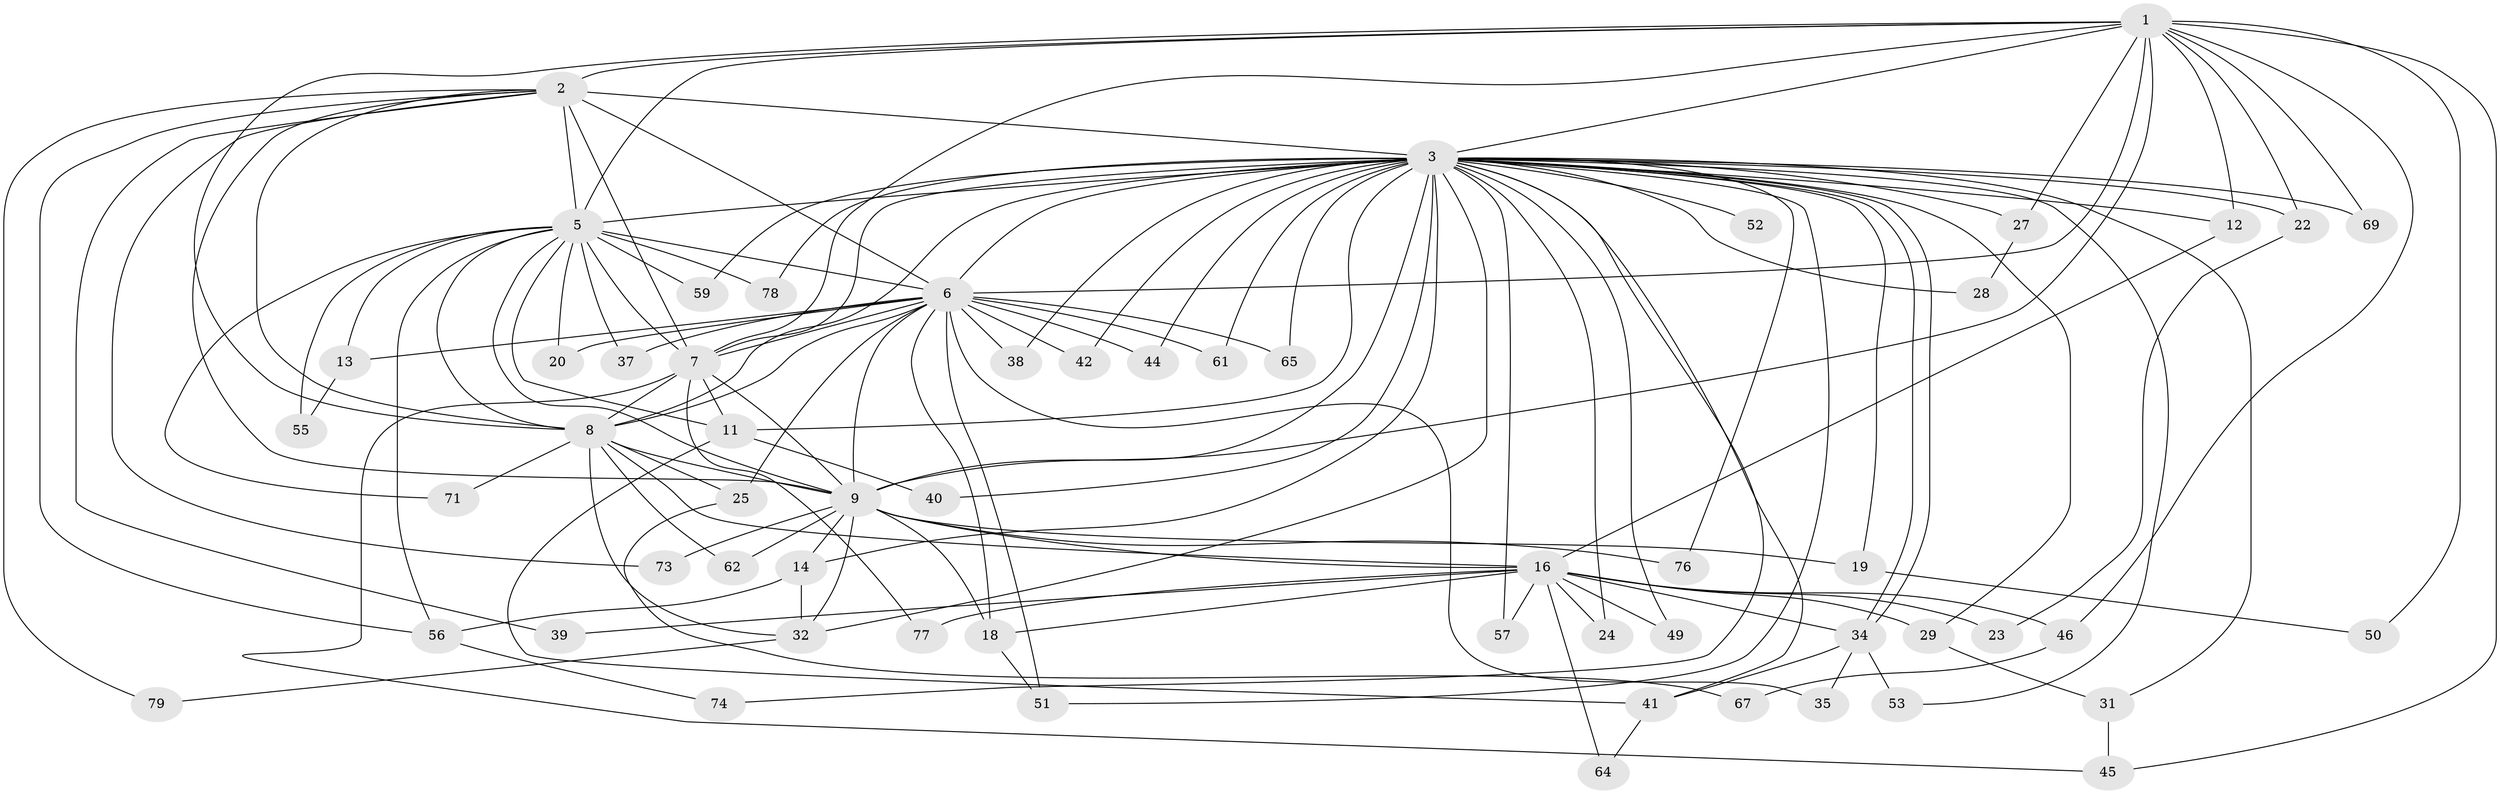 // Generated by graph-tools (version 1.1) at 2025/51/02/27/25 19:51:46]
// undirected, 58 vertices, 137 edges
graph export_dot {
graph [start="1"]
  node [color=gray90,style=filled];
  1 [super="+33"];
  2 [super="+17"];
  3 [super="+4"];
  5 [super="+15"];
  6 [super="+10"];
  7 [super="+30"];
  8 [super="+66"];
  9 [super="+72"];
  11 [super="+26"];
  12 [super="+68"];
  13;
  14;
  16 [super="+21"];
  18 [super="+70"];
  19;
  20;
  22;
  23;
  24;
  25 [super="+60"];
  27 [super="+36"];
  28;
  29 [super="+47"];
  31;
  32 [super="+48"];
  34 [super="+43"];
  35;
  37 [super="+63"];
  38;
  39;
  40;
  41 [super="+58"];
  42;
  44;
  45 [super="+54"];
  46;
  49;
  50;
  51;
  52;
  53;
  55;
  56 [super="+75"];
  57;
  59;
  61;
  62;
  64;
  65;
  67;
  69;
  71;
  73;
  74;
  76;
  77;
  78;
  79;
  1 -- 2;
  1 -- 3 [weight=2];
  1 -- 5;
  1 -- 6 [weight=3];
  1 -- 7;
  1 -- 8;
  1 -- 9;
  1 -- 12;
  1 -- 22;
  1 -- 27;
  1 -- 45;
  1 -- 46;
  1 -- 50;
  1 -- 69;
  2 -- 3 [weight=3];
  2 -- 5;
  2 -- 6 [weight=2];
  2 -- 7;
  2 -- 8;
  2 -- 9;
  2 -- 56;
  2 -- 79;
  2 -- 73;
  2 -- 39;
  3 -- 5 [weight=2];
  3 -- 6 [weight=4];
  3 -- 7 [weight=2];
  3 -- 8 [weight=2];
  3 -- 9 [weight=3];
  3 -- 12;
  3 -- 14;
  3 -- 19;
  3 -- 22;
  3 -- 31;
  3 -- 34;
  3 -- 34;
  3 -- 38;
  3 -- 40;
  3 -- 41;
  3 -- 44;
  3 -- 49;
  3 -- 51;
  3 -- 52 [weight=2];
  3 -- 53;
  3 -- 59;
  3 -- 61;
  3 -- 65;
  3 -- 69;
  3 -- 76;
  3 -- 78;
  3 -- 74;
  3 -- 24;
  3 -- 27 [weight=2];
  3 -- 28;
  3 -- 32;
  3 -- 42;
  3 -- 57;
  3 -- 11;
  3 -- 29;
  5 -- 6 [weight=2];
  5 -- 7 [weight=2];
  5 -- 8;
  5 -- 9;
  5 -- 11;
  5 -- 13;
  5 -- 20;
  5 -- 55;
  5 -- 56;
  5 -- 59;
  5 -- 71;
  5 -- 78;
  5 -- 37;
  6 -- 7 [weight=2];
  6 -- 8 [weight=2];
  6 -- 9 [weight=2];
  6 -- 18;
  6 -- 20;
  6 -- 25 [weight=2];
  6 -- 37 [weight=2];
  6 -- 38;
  6 -- 42;
  6 -- 61;
  6 -- 65;
  6 -- 35;
  6 -- 44;
  6 -- 13;
  6 -- 51;
  7 -- 8;
  7 -- 9 [weight=2];
  7 -- 11;
  7 -- 45;
  7 -- 77;
  8 -- 9;
  8 -- 16;
  8 -- 25;
  8 -- 62;
  8 -- 71;
  8 -- 32;
  9 -- 14;
  9 -- 16;
  9 -- 18;
  9 -- 19;
  9 -- 62;
  9 -- 73;
  9 -- 32;
  9 -- 76;
  11 -- 40;
  11 -- 41;
  12 -- 16;
  13 -- 55;
  14 -- 32;
  14 -- 56;
  16 -- 23;
  16 -- 24;
  16 -- 29 [weight=2];
  16 -- 39;
  16 -- 64;
  16 -- 77;
  16 -- 46;
  16 -- 49;
  16 -- 18;
  16 -- 57;
  16 -- 34;
  18 -- 51;
  19 -- 50;
  22 -- 23;
  25 -- 67;
  27 -- 28;
  29 -- 31;
  31 -- 45;
  32 -- 79;
  34 -- 35;
  34 -- 41;
  34 -- 53;
  41 -- 64;
  46 -- 67;
  56 -- 74;
}
